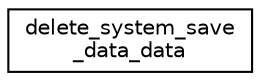 digraph "Graphical Class Hierarchy"
{
  edge [fontname="Helvetica",fontsize="10",labelfontname="Helvetica",labelfontsize="10"];
  node [fontname="Helvetica",fontsize="10",shape=record];
  rankdir="LR";
  Node1 [label="delete_system_save\l_data_data",height=0.2,width=0.4,color="black", fillcolor="white", style="filled",URL="$structdelete__system__save__data__data.html"];
}
